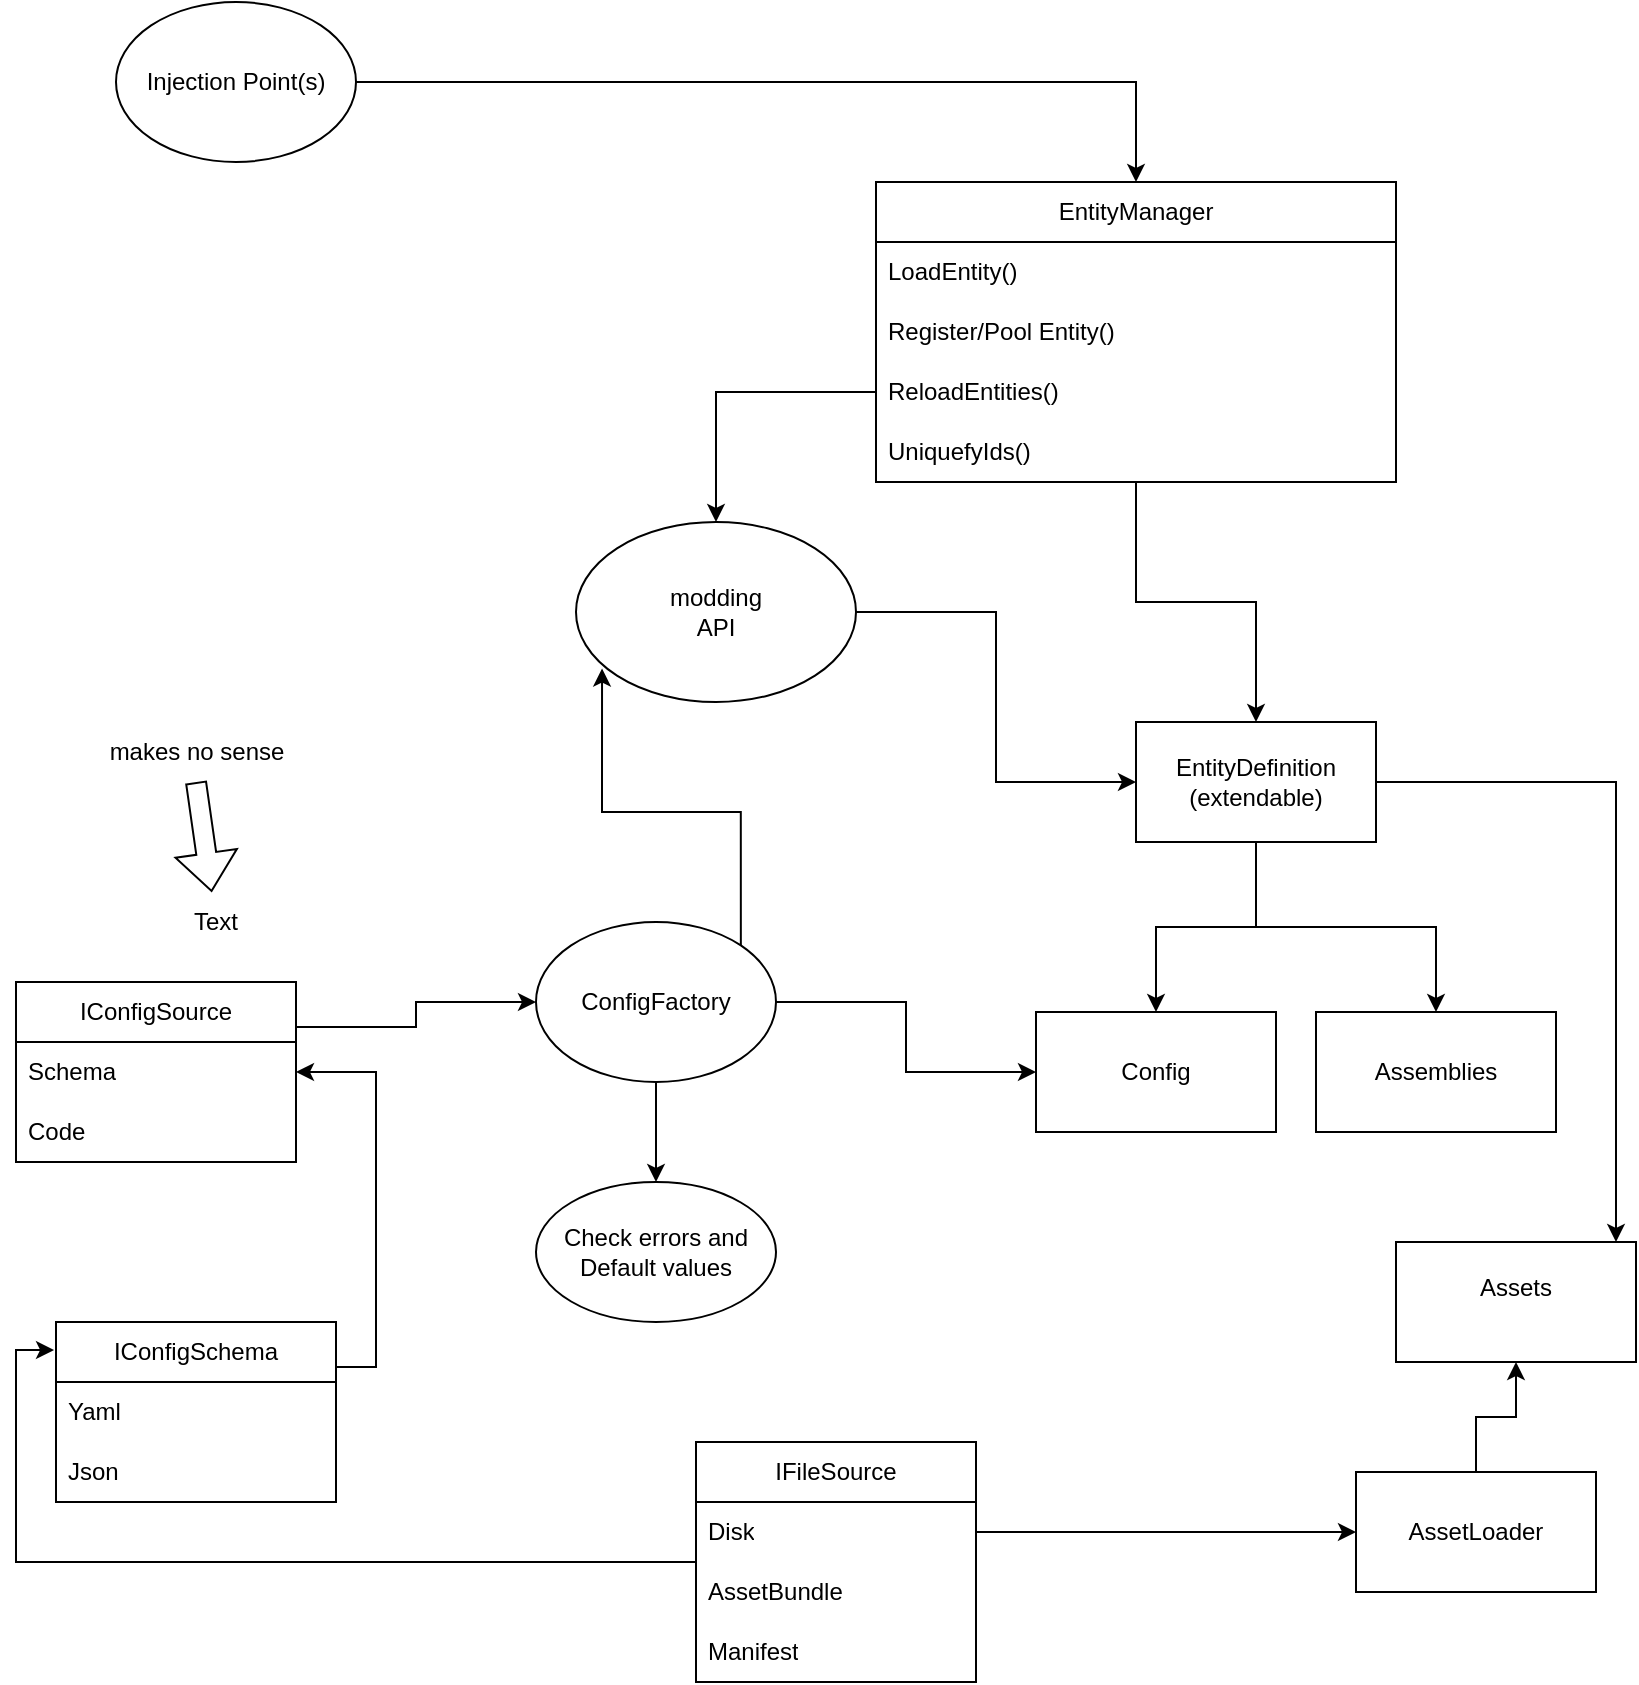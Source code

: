 <mxfile version="21.1.0" type="github">
  <diagram id="C5RBs43oDa-KdzZeNtuy" name="Page-1">
    <mxGraphModel dx="1434" dy="793" grid="1" gridSize="10" guides="1" tooltips="1" connect="1" arrows="1" fold="1" page="1" pageScale="1" pageWidth="827" pageHeight="1169" math="0" shadow="0">
      <root>
        <mxCell id="WIyWlLk6GJQsqaUBKTNV-0" />
        <mxCell id="WIyWlLk6GJQsqaUBKTNV-1" parent="WIyWlLk6GJQsqaUBKTNV-0" />
        <mxCell id="sOrfqnFNmwFEJeHvPK2Y-12" style="edgeStyle=orthogonalEdgeStyle;rounded=0;orthogonalLoop=1;jettySize=auto;html=1;entryX=0.5;entryY=0;entryDx=0;entryDy=0;" edge="1" parent="WIyWlLk6GJQsqaUBKTNV-1" source="sOrfqnFNmwFEJeHvPK2Y-1" target="sOrfqnFNmwFEJeHvPK2Y-2">
          <mxGeometry relative="1" as="geometry" />
        </mxCell>
        <mxCell id="sOrfqnFNmwFEJeHvPK2Y-16" style="edgeStyle=orthogonalEdgeStyle;rounded=0;orthogonalLoop=1;jettySize=auto;html=1;" edge="1" parent="WIyWlLk6GJQsqaUBKTNV-1" source="sOrfqnFNmwFEJeHvPK2Y-1" target="sOrfqnFNmwFEJeHvPK2Y-15">
          <mxGeometry relative="1" as="geometry">
            <Array as="points">
              <mxPoint x="810" y="410" />
            </Array>
          </mxGeometry>
        </mxCell>
        <mxCell id="sOrfqnFNmwFEJeHvPK2Y-78" style="edgeStyle=orthogonalEdgeStyle;rounded=0;orthogonalLoop=1;jettySize=auto;html=1;" edge="1" parent="WIyWlLk6GJQsqaUBKTNV-1" source="sOrfqnFNmwFEJeHvPK2Y-1" target="sOrfqnFNmwFEJeHvPK2Y-77">
          <mxGeometry relative="1" as="geometry" />
        </mxCell>
        <mxCell id="sOrfqnFNmwFEJeHvPK2Y-1" value="&lt;div&gt;EntityDefinition&lt;br&gt;(extendable)&lt;br&gt;&lt;/div&gt;" style="rounded=0;whiteSpace=wrap;html=1;" vertex="1" parent="WIyWlLk6GJQsqaUBKTNV-1">
          <mxGeometry x="570" y="380" width="120" height="60" as="geometry" />
        </mxCell>
        <mxCell id="sOrfqnFNmwFEJeHvPK2Y-2" value="&lt;div&gt;Config&lt;/div&gt;" style="rounded=0;whiteSpace=wrap;html=1;" vertex="1" parent="WIyWlLk6GJQsqaUBKTNV-1">
          <mxGeometry x="520" y="525" width="120" height="60" as="geometry" />
        </mxCell>
        <mxCell id="sOrfqnFNmwFEJeHvPK2Y-67" style="edgeStyle=orthogonalEdgeStyle;rounded=0;orthogonalLoop=1;jettySize=auto;html=1;exitX=1;exitY=0.25;exitDx=0;exitDy=0;" edge="1" parent="WIyWlLk6GJQsqaUBKTNV-1" source="sOrfqnFNmwFEJeHvPK2Y-8" target="sOrfqnFNmwFEJeHvPK2Y-64">
          <mxGeometry relative="1" as="geometry" />
        </mxCell>
        <mxCell id="sOrfqnFNmwFEJeHvPK2Y-8" value="IConfigSource" style="swimlane;fontStyle=0;childLayout=stackLayout;horizontal=1;startSize=30;horizontalStack=0;resizeParent=1;resizeParentMax=0;resizeLast=0;collapsible=1;marginBottom=0;whiteSpace=wrap;html=1;" vertex="1" parent="WIyWlLk6GJQsqaUBKTNV-1">
          <mxGeometry x="10" y="510" width="140" height="90" as="geometry" />
        </mxCell>
        <mxCell id="sOrfqnFNmwFEJeHvPK2Y-9" value="&lt;div&gt;Schema&lt;/div&gt;" style="text;strokeColor=none;fillColor=none;align=left;verticalAlign=middle;spacingLeft=4;spacingRight=4;overflow=hidden;points=[[0,0.5],[1,0.5]];portConstraint=eastwest;rotatable=0;whiteSpace=wrap;html=1;" vertex="1" parent="sOrfqnFNmwFEJeHvPK2Y-8">
          <mxGeometry y="30" width="140" height="30" as="geometry" />
        </mxCell>
        <mxCell id="sOrfqnFNmwFEJeHvPK2Y-10" value="Code" style="text;strokeColor=none;fillColor=none;align=left;verticalAlign=middle;spacingLeft=4;spacingRight=4;overflow=hidden;points=[[0,0.5],[1,0.5]];portConstraint=eastwest;rotatable=0;whiteSpace=wrap;html=1;" vertex="1" parent="sOrfqnFNmwFEJeHvPK2Y-8">
          <mxGeometry y="60" width="140" height="30" as="geometry" />
        </mxCell>
        <mxCell id="sOrfqnFNmwFEJeHvPK2Y-15" value="&lt;div&gt;Assets&lt;/div&gt;&lt;div&gt;&lt;br&gt;&lt;/div&gt;" style="rounded=0;whiteSpace=wrap;html=1;" vertex="1" parent="WIyWlLk6GJQsqaUBKTNV-1">
          <mxGeometry x="700" y="640" width="120" height="60" as="geometry" />
        </mxCell>
        <mxCell id="sOrfqnFNmwFEJeHvPK2Y-22" style="edgeStyle=orthogonalEdgeStyle;rounded=0;orthogonalLoop=1;jettySize=auto;html=1;exitX=1;exitY=0.25;exitDx=0;exitDy=0;" edge="1" parent="WIyWlLk6GJQsqaUBKTNV-1" source="sOrfqnFNmwFEJeHvPK2Y-17" target="sOrfqnFNmwFEJeHvPK2Y-9">
          <mxGeometry relative="1" as="geometry" />
        </mxCell>
        <mxCell id="sOrfqnFNmwFEJeHvPK2Y-17" value="IConfigSchema" style="swimlane;fontStyle=0;childLayout=stackLayout;horizontal=1;startSize=30;horizontalStack=0;resizeParent=1;resizeParentMax=0;resizeLast=0;collapsible=1;marginBottom=0;whiteSpace=wrap;html=1;" vertex="1" parent="WIyWlLk6GJQsqaUBKTNV-1">
          <mxGeometry x="30" y="680" width="140" height="90" as="geometry" />
        </mxCell>
        <mxCell id="sOrfqnFNmwFEJeHvPK2Y-18" value="Yaml" style="text;strokeColor=none;fillColor=none;align=left;verticalAlign=middle;spacingLeft=4;spacingRight=4;overflow=hidden;points=[[0,0.5],[1,0.5]];portConstraint=eastwest;rotatable=0;whiteSpace=wrap;html=1;" vertex="1" parent="sOrfqnFNmwFEJeHvPK2Y-17">
          <mxGeometry y="30" width="140" height="30" as="geometry" />
        </mxCell>
        <mxCell id="sOrfqnFNmwFEJeHvPK2Y-19" value="Json" style="text;strokeColor=none;fillColor=none;align=left;verticalAlign=middle;spacingLeft=4;spacingRight=4;overflow=hidden;points=[[0,0.5],[1,0.5]];portConstraint=eastwest;rotatable=0;whiteSpace=wrap;html=1;" vertex="1" parent="sOrfqnFNmwFEJeHvPK2Y-17">
          <mxGeometry y="60" width="140" height="30" as="geometry" />
        </mxCell>
        <mxCell id="sOrfqnFNmwFEJeHvPK2Y-29" style="edgeStyle=orthogonalEdgeStyle;rounded=0;orthogonalLoop=1;jettySize=auto;html=1;entryX=-0.007;entryY=0.156;entryDx=0;entryDy=0;entryPerimeter=0;" edge="1" parent="WIyWlLk6GJQsqaUBKTNV-1" source="sOrfqnFNmwFEJeHvPK2Y-25" target="sOrfqnFNmwFEJeHvPK2Y-17">
          <mxGeometry relative="1" as="geometry" />
        </mxCell>
        <mxCell id="sOrfqnFNmwFEJeHvPK2Y-25" value="&lt;div&gt;IFileSource&lt;/div&gt;" style="swimlane;fontStyle=0;childLayout=stackLayout;horizontal=1;startSize=30;horizontalStack=0;resizeParent=1;resizeParentMax=0;resizeLast=0;collapsible=1;marginBottom=0;whiteSpace=wrap;html=1;" vertex="1" parent="WIyWlLk6GJQsqaUBKTNV-1">
          <mxGeometry x="350" y="740" width="140" height="120" as="geometry" />
        </mxCell>
        <mxCell id="sOrfqnFNmwFEJeHvPK2Y-26" value="Disk" style="text;strokeColor=none;fillColor=none;align=left;verticalAlign=middle;spacingLeft=4;spacingRight=4;overflow=hidden;points=[[0,0.5],[1,0.5]];portConstraint=eastwest;rotatable=0;whiteSpace=wrap;html=1;" vertex="1" parent="sOrfqnFNmwFEJeHvPK2Y-25">
          <mxGeometry y="30" width="140" height="30" as="geometry" />
        </mxCell>
        <mxCell id="sOrfqnFNmwFEJeHvPK2Y-27" value="AssetBundle" style="text;strokeColor=none;fillColor=none;align=left;verticalAlign=middle;spacingLeft=4;spacingRight=4;overflow=hidden;points=[[0,0.5],[1,0.5]];portConstraint=eastwest;rotatable=0;whiteSpace=wrap;html=1;" vertex="1" parent="sOrfqnFNmwFEJeHvPK2Y-25">
          <mxGeometry y="60" width="140" height="30" as="geometry" />
        </mxCell>
        <mxCell id="sOrfqnFNmwFEJeHvPK2Y-28" value="Manifest" style="text;strokeColor=none;fillColor=none;align=left;verticalAlign=middle;spacingLeft=4;spacingRight=4;overflow=hidden;points=[[0,0.5],[1,0.5]];portConstraint=eastwest;rotatable=0;whiteSpace=wrap;html=1;" vertex="1" parent="sOrfqnFNmwFEJeHvPK2Y-25">
          <mxGeometry y="90" width="140" height="30" as="geometry" />
        </mxCell>
        <mxCell id="sOrfqnFNmwFEJeHvPK2Y-73" style="edgeStyle=orthogonalEdgeStyle;rounded=0;orthogonalLoop=1;jettySize=auto;html=1;entryX=0;entryY=0.5;entryDx=0;entryDy=0;" edge="1" parent="WIyWlLk6GJQsqaUBKTNV-1" source="sOrfqnFNmwFEJeHvPK2Y-30" target="sOrfqnFNmwFEJeHvPK2Y-1">
          <mxGeometry relative="1" as="geometry" />
        </mxCell>
        <mxCell id="sOrfqnFNmwFEJeHvPK2Y-30" value="&lt;div&gt;modding &lt;br&gt;&lt;/div&gt;&lt;div&gt;API&lt;/div&gt;" style="ellipse;whiteSpace=wrap;html=1;" vertex="1" parent="WIyWlLk6GJQsqaUBKTNV-1">
          <mxGeometry x="290" y="280" width="140" height="90" as="geometry" />
        </mxCell>
        <mxCell id="sOrfqnFNmwFEJeHvPK2Y-36" style="edgeStyle=orthogonalEdgeStyle;rounded=0;orthogonalLoop=1;jettySize=auto;html=1;entryX=0.5;entryY=0;entryDx=0;entryDy=0;" edge="1" parent="WIyWlLk6GJQsqaUBKTNV-1" source="sOrfqnFNmwFEJeHvPK2Y-35" target="sOrfqnFNmwFEJeHvPK2Y-42">
          <mxGeometry relative="1" as="geometry">
            <mxPoint x="620" y="230" as="targetPoint" />
          </mxGeometry>
        </mxCell>
        <mxCell id="sOrfqnFNmwFEJeHvPK2Y-35" value="&lt;div&gt;Injection Point(s)&lt;/div&gt;" style="ellipse;whiteSpace=wrap;html=1;" vertex="1" parent="WIyWlLk6GJQsqaUBKTNV-1">
          <mxGeometry x="60" y="20" width="120" height="80" as="geometry" />
        </mxCell>
        <mxCell id="sOrfqnFNmwFEJeHvPK2Y-72" style="edgeStyle=orthogonalEdgeStyle;rounded=0;orthogonalLoop=1;jettySize=auto;html=1;entryX=0.5;entryY=0;entryDx=0;entryDy=0;" edge="1" parent="WIyWlLk6GJQsqaUBKTNV-1" source="sOrfqnFNmwFEJeHvPK2Y-42" target="sOrfqnFNmwFEJeHvPK2Y-1">
          <mxGeometry relative="1" as="geometry" />
        </mxCell>
        <mxCell id="sOrfqnFNmwFEJeHvPK2Y-42" value="&lt;div&gt;EntityManager&lt;/div&gt;" style="swimlane;fontStyle=0;childLayout=stackLayout;horizontal=1;startSize=30;horizontalStack=0;resizeParent=1;resizeParentMax=0;resizeLast=0;collapsible=1;marginBottom=0;whiteSpace=wrap;html=1;" vertex="1" parent="WIyWlLk6GJQsqaUBKTNV-1">
          <mxGeometry x="440" y="110" width="260" height="150" as="geometry">
            <mxRectangle x="560" y="110" width="120" height="30" as="alternateBounds" />
          </mxGeometry>
        </mxCell>
        <mxCell id="sOrfqnFNmwFEJeHvPK2Y-43" value="LoadEntity()" style="text;strokeColor=none;fillColor=none;align=left;verticalAlign=middle;spacingLeft=4;spacingRight=4;overflow=hidden;points=[[0,0.5],[1,0.5]];portConstraint=eastwest;rotatable=0;whiteSpace=wrap;html=1;" vertex="1" parent="sOrfqnFNmwFEJeHvPK2Y-42">
          <mxGeometry y="30" width="260" height="30" as="geometry" />
        </mxCell>
        <mxCell id="sOrfqnFNmwFEJeHvPK2Y-44" value="&lt;div&gt;Register/Pool Entity()&lt;/div&gt;" style="text;strokeColor=none;fillColor=none;align=left;verticalAlign=middle;spacingLeft=4;spacingRight=4;overflow=hidden;points=[[0,0.5],[1,0.5]];portConstraint=eastwest;rotatable=0;whiteSpace=wrap;html=1;" vertex="1" parent="sOrfqnFNmwFEJeHvPK2Y-42">
          <mxGeometry y="60" width="260" height="30" as="geometry" />
        </mxCell>
        <mxCell id="sOrfqnFNmwFEJeHvPK2Y-69" value="ReloadEntities()" style="text;strokeColor=none;fillColor=none;align=left;verticalAlign=middle;spacingLeft=4;spacingRight=4;overflow=hidden;points=[[0,0.5],[1,0.5]];portConstraint=eastwest;rotatable=0;whiteSpace=wrap;html=1;" vertex="1" parent="sOrfqnFNmwFEJeHvPK2Y-42">
          <mxGeometry y="90" width="260" height="30" as="geometry" />
        </mxCell>
        <mxCell id="sOrfqnFNmwFEJeHvPK2Y-71" value="UniquefyIds()" style="text;strokeColor=none;fillColor=none;align=left;verticalAlign=middle;spacingLeft=4;spacingRight=4;overflow=hidden;points=[[0,0.5],[1,0.5]];portConstraint=eastwest;rotatable=0;whiteSpace=wrap;html=1;" vertex="1" parent="sOrfqnFNmwFEJeHvPK2Y-42">
          <mxGeometry y="120" width="260" height="30" as="geometry" />
        </mxCell>
        <mxCell id="sOrfqnFNmwFEJeHvPK2Y-51" style="edgeStyle=orthogonalEdgeStyle;rounded=0;orthogonalLoop=1;jettySize=auto;html=1;entryX=0.5;entryY=1;entryDx=0;entryDy=0;" edge="1" parent="WIyWlLk6GJQsqaUBKTNV-1" source="sOrfqnFNmwFEJeHvPK2Y-48" target="sOrfqnFNmwFEJeHvPK2Y-15">
          <mxGeometry relative="1" as="geometry" />
        </mxCell>
        <mxCell id="sOrfqnFNmwFEJeHvPK2Y-48" value="&lt;div&gt;AssetLoader&lt;/div&gt;" style="rounded=0;whiteSpace=wrap;html=1;" vertex="1" parent="WIyWlLk6GJQsqaUBKTNV-1">
          <mxGeometry x="680" y="755" width="120" height="60" as="geometry" />
        </mxCell>
        <mxCell id="sOrfqnFNmwFEJeHvPK2Y-50" style="edgeStyle=orthogonalEdgeStyle;rounded=0;orthogonalLoop=1;jettySize=auto;html=1;entryX=0;entryY=0.5;entryDx=0;entryDy=0;" edge="1" parent="WIyWlLk6GJQsqaUBKTNV-1" source="sOrfqnFNmwFEJeHvPK2Y-26" target="sOrfqnFNmwFEJeHvPK2Y-48">
          <mxGeometry relative="1" as="geometry" />
        </mxCell>
        <mxCell id="sOrfqnFNmwFEJeHvPK2Y-57" value="&lt;div&gt;Check errors and Default values&lt;/div&gt;" style="ellipse;whiteSpace=wrap;html=1;" vertex="1" parent="WIyWlLk6GJQsqaUBKTNV-1">
          <mxGeometry x="270" y="610" width="120" height="70" as="geometry" />
        </mxCell>
        <mxCell id="sOrfqnFNmwFEJeHvPK2Y-66" style="edgeStyle=orthogonalEdgeStyle;rounded=0;orthogonalLoop=1;jettySize=auto;html=1;exitX=1;exitY=0;exitDx=0;exitDy=0;entryX=0.093;entryY=0.814;entryDx=0;entryDy=0;entryPerimeter=0;" edge="1" parent="WIyWlLk6GJQsqaUBKTNV-1" source="sOrfqnFNmwFEJeHvPK2Y-64" target="sOrfqnFNmwFEJeHvPK2Y-30">
          <mxGeometry relative="1" as="geometry" />
        </mxCell>
        <mxCell id="sOrfqnFNmwFEJeHvPK2Y-80" style="edgeStyle=orthogonalEdgeStyle;rounded=0;orthogonalLoop=1;jettySize=auto;html=1;" edge="1" parent="WIyWlLk6GJQsqaUBKTNV-1" source="sOrfqnFNmwFEJeHvPK2Y-64" target="sOrfqnFNmwFEJeHvPK2Y-57">
          <mxGeometry relative="1" as="geometry" />
        </mxCell>
        <mxCell id="sOrfqnFNmwFEJeHvPK2Y-81" style="edgeStyle=orthogonalEdgeStyle;rounded=0;orthogonalLoop=1;jettySize=auto;html=1;entryX=0;entryY=0.5;entryDx=0;entryDy=0;" edge="1" parent="WIyWlLk6GJQsqaUBKTNV-1" source="sOrfqnFNmwFEJeHvPK2Y-64" target="sOrfqnFNmwFEJeHvPK2Y-2">
          <mxGeometry relative="1" as="geometry" />
        </mxCell>
        <mxCell id="sOrfqnFNmwFEJeHvPK2Y-64" value="&lt;div&gt;ConfigFactory&lt;/div&gt;" style="ellipse;whiteSpace=wrap;html=1;" vertex="1" parent="WIyWlLk6GJQsqaUBKTNV-1">
          <mxGeometry x="270" y="480" width="120" height="80" as="geometry" />
        </mxCell>
        <mxCell id="sOrfqnFNmwFEJeHvPK2Y-70" style="edgeStyle=orthogonalEdgeStyle;rounded=0;orthogonalLoop=1;jettySize=auto;html=1;entryX=0.5;entryY=0;entryDx=0;entryDy=0;" edge="1" parent="WIyWlLk6GJQsqaUBKTNV-1" source="sOrfqnFNmwFEJeHvPK2Y-69" target="sOrfqnFNmwFEJeHvPK2Y-30">
          <mxGeometry relative="1" as="geometry" />
        </mxCell>
        <mxCell id="sOrfqnFNmwFEJeHvPK2Y-77" value="&lt;div&gt;Assemblies&lt;/div&gt;" style="rounded=0;whiteSpace=wrap;html=1;" vertex="1" parent="WIyWlLk6GJQsqaUBKTNV-1">
          <mxGeometry x="660" y="525" width="120" height="60" as="geometry" />
        </mxCell>
        <mxCell id="sOrfqnFNmwFEJeHvPK2Y-82" value="" style="shape=flexArrow;endArrow=classic;html=1;rounded=0;" edge="1" parent="WIyWlLk6GJQsqaUBKTNV-1" target="sOrfqnFNmwFEJeHvPK2Y-83">
          <mxGeometry width="50" height="50" relative="1" as="geometry">
            <mxPoint x="100" y="410" as="sourcePoint" />
            <mxPoint x="110" y="480" as="targetPoint" />
          </mxGeometry>
        </mxCell>
        <mxCell id="sOrfqnFNmwFEJeHvPK2Y-83" value="Text" style="text;html=1;strokeColor=none;fillColor=none;align=center;verticalAlign=middle;whiteSpace=wrap;rounded=0;" vertex="1" parent="WIyWlLk6GJQsqaUBKTNV-1">
          <mxGeometry x="80" y="465" width="60" height="30" as="geometry" />
        </mxCell>
        <mxCell id="sOrfqnFNmwFEJeHvPK2Y-84" value="&lt;div&gt;makes no sense&lt;/div&gt;" style="text;html=1;align=center;verticalAlign=middle;resizable=0;points=[];autosize=1;strokeColor=none;fillColor=none;" vertex="1" parent="WIyWlLk6GJQsqaUBKTNV-1">
          <mxGeometry x="40" y="380" width="120" height="30" as="geometry" />
        </mxCell>
      </root>
    </mxGraphModel>
  </diagram>
</mxfile>
